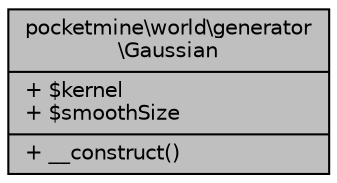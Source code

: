digraph "pocketmine\world\generator\Gaussian"
{
 // INTERACTIVE_SVG=YES
 // LATEX_PDF_SIZE
  edge [fontname="Helvetica",fontsize="10",labelfontname="Helvetica",labelfontsize="10"];
  node [fontname="Helvetica",fontsize="10",shape=record];
  Node1 [label="{pocketmine\\world\\generator\l\\Gaussian\n|+ $kernel\l+ $smoothSize\l|+ __construct()\l}",height=0.2,width=0.4,color="black", fillcolor="grey75", style="filled", fontcolor="black",tooltip=" "];
}
